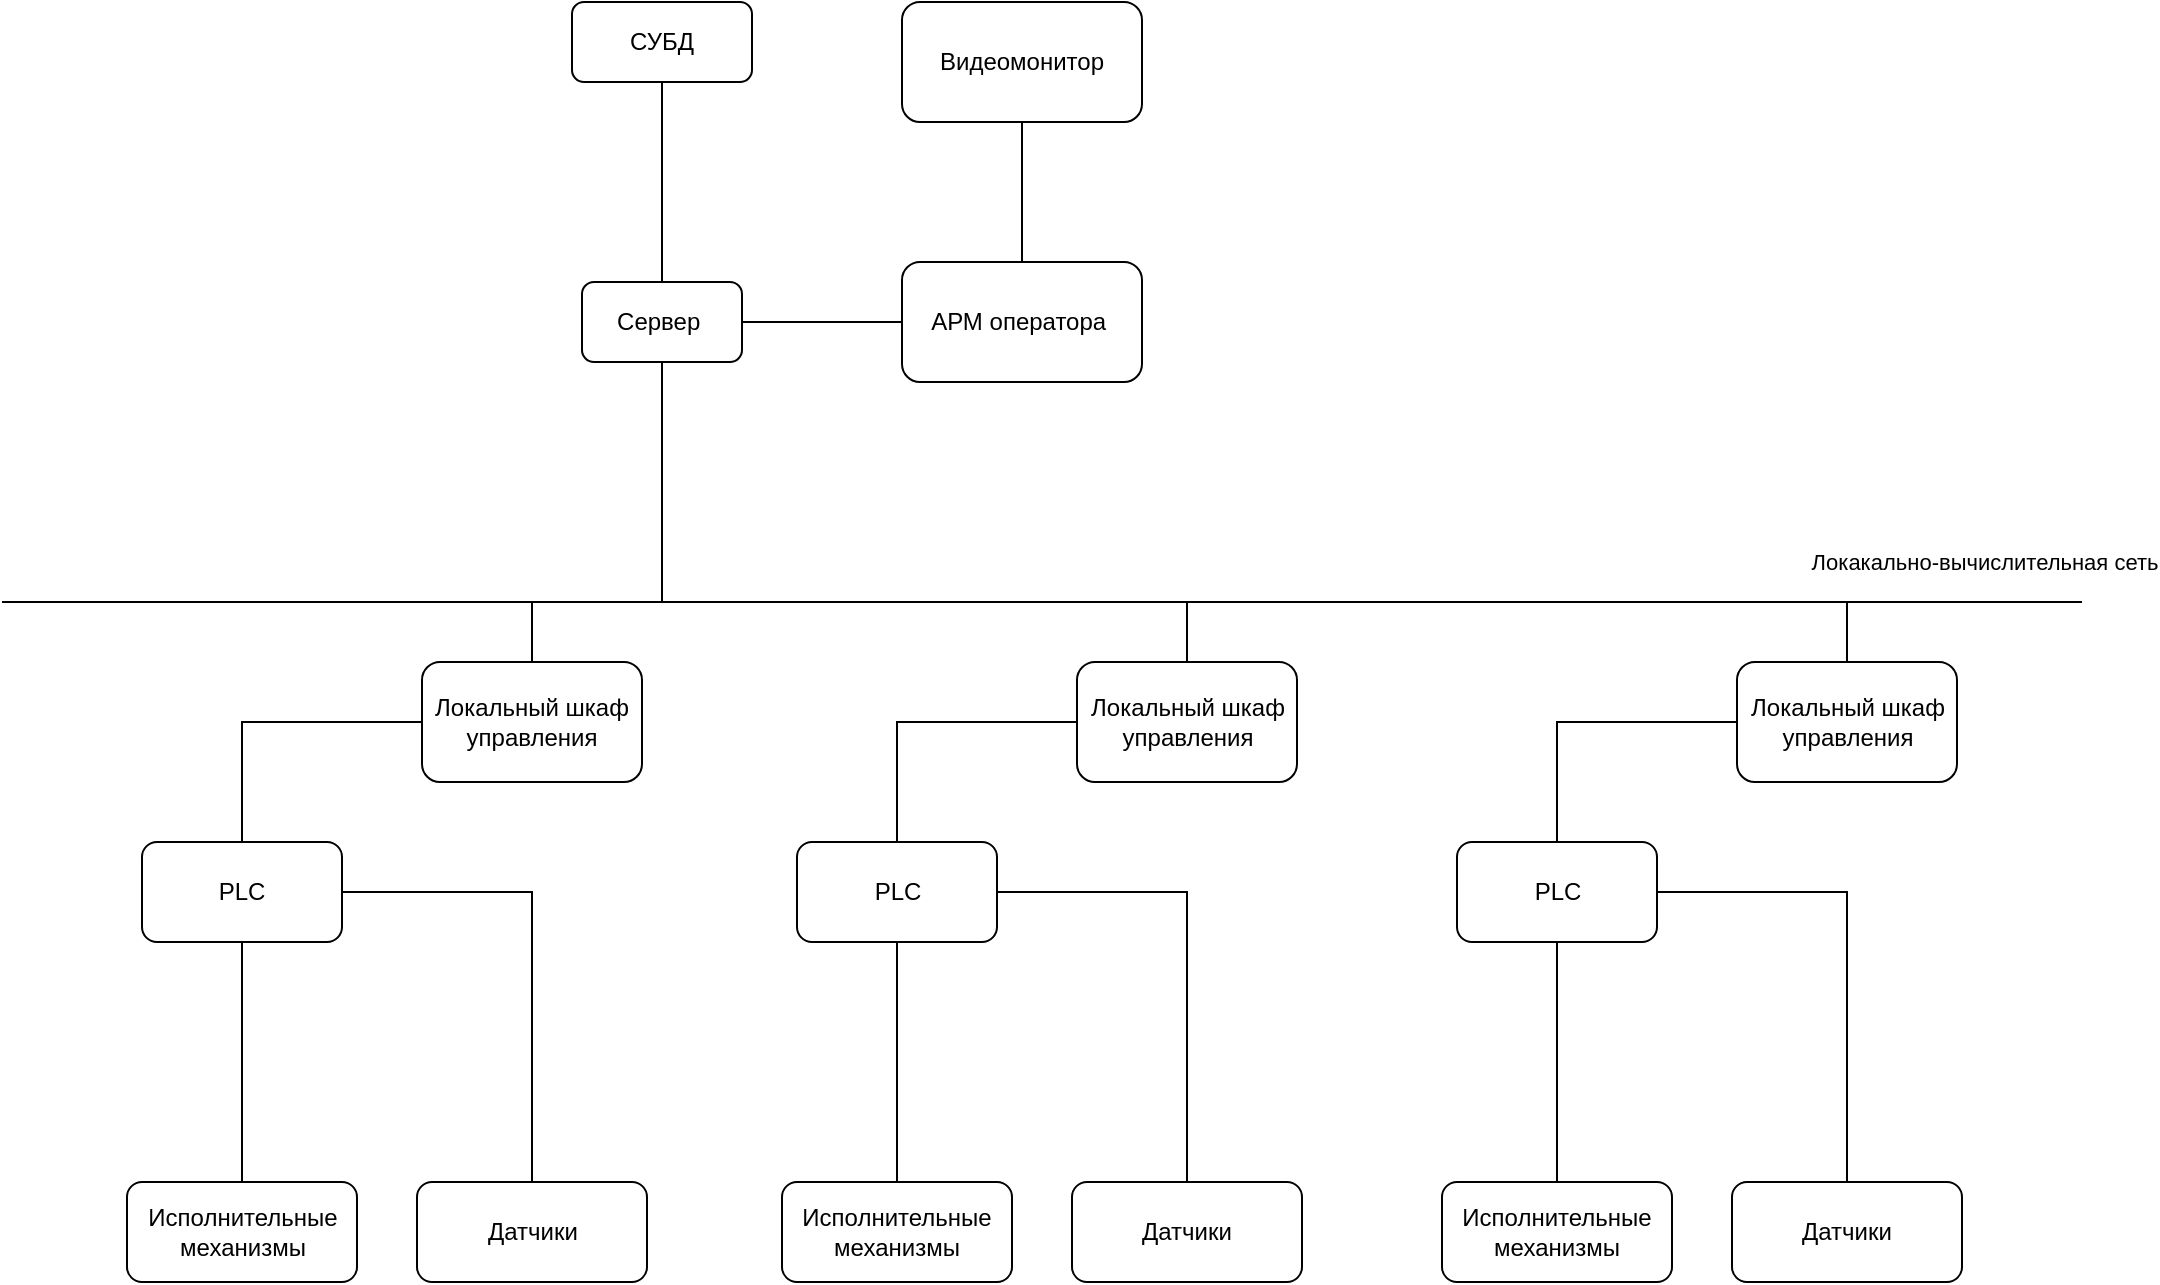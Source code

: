 <mxfile version="24.9.0">
  <diagram name="Страница — 1" id="bRGnwz66bWPC-IWh-9Fs">
    <mxGraphModel dx="1909" dy="1027" grid="1" gridSize="10" guides="1" tooltips="1" connect="1" arrows="1" fold="1" page="1" pageScale="1" pageWidth="1169" pageHeight="827" math="0" shadow="0">
      <root>
        <mxCell id="0" />
        <mxCell id="1" parent="0" />
        <mxCell id="SasF4vDyZKvNwNYj3_zn-50" style="edgeStyle=orthogonalEdgeStyle;rounded=0;orthogonalLoop=1;jettySize=auto;html=1;endArrow=none;endFill=0;" edge="1" parent="1" source="SasF4vDyZKvNwNYj3_zn-4" target="SasF4vDyZKvNwNYj3_zn-13">
          <mxGeometry relative="1" as="geometry" />
        </mxCell>
        <mxCell id="SasF4vDyZKvNwNYj3_zn-4" value="АРМ оператора&amp;nbsp;" style="rounded=1;whiteSpace=wrap;html=1;" vertex="1" parent="1">
          <mxGeometry x="500" y="250" width="120" height="60" as="geometry" />
        </mxCell>
        <mxCell id="SasF4vDyZKvNwNYj3_zn-46" style="edgeStyle=orthogonalEdgeStyle;rounded=0;orthogonalLoop=1;jettySize=auto;html=1;endArrow=none;endFill=0;" edge="1" parent="1" source="SasF4vDyZKvNwNYj3_zn-5">
          <mxGeometry relative="1" as="geometry">
            <mxPoint x="380" y="420.0" as="targetPoint" />
          </mxGeometry>
        </mxCell>
        <mxCell id="SasF4vDyZKvNwNYj3_zn-47" style="edgeStyle=orthogonalEdgeStyle;rounded=0;orthogonalLoop=1;jettySize=auto;html=1;entryX=0;entryY=0.5;entryDx=0;entryDy=0;endArrow=none;endFill=0;" edge="1" parent="1" source="SasF4vDyZKvNwNYj3_zn-5" target="SasF4vDyZKvNwNYj3_zn-4">
          <mxGeometry relative="1" as="geometry" />
        </mxCell>
        <mxCell id="SasF4vDyZKvNwNYj3_zn-51" style="edgeStyle=orthogonalEdgeStyle;rounded=0;orthogonalLoop=1;jettySize=auto;html=1;entryX=0.5;entryY=1;entryDx=0;entryDy=0;endArrow=none;endFill=0;" edge="1" parent="1" source="SasF4vDyZKvNwNYj3_zn-5" target="SasF4vDyZKvNwNYj3_zn-15">
          <mxGeometry relative="1" as="geometry" />
        </mxCell>
        <mxCell id="SasF4vDyZKvNwNYj3_zn-5" value="Сервер&amp;nbsp;" style="rounded=1;whiteSpace=wrap;html=1;" vertex="1" parent="1">
          <mxGeometry x="340" y="260" width="80" height="40" as="geometry" />
        </mxCell>
        <mxCell id="SasF4vDyZKvNwNYj3_zn-6" value="" style="endArrow=none;html=1;rounded=0;" edge="1" parent="1">
          <mxGeometry width="50" height="50" relative="1" as="geometry">
            <mxPoint x="50" y="420" as="sourcePoint" />
            <mxPoint x="1090" y="420" as="targetPoint" />
          </mxGeometry>
        </mxCell>
        <mxCell id="SasF4vDyZKvNwNYj3_zn-7" value="Локакально-вычислительная сеть" style="edgeLabel;html=1;align=center;verticalAlign=middle;resizable=0;points=[];" vertex="1" connectable="0" parent="SasF4vDyZKvNwNYj3_zn-6">
          <mxGeometry x="0.146" relative="1" as="geometry">
            <mxPoint x="395" y="-20" as="offset" />
          </mxGeometry>
        </mxCell>
        <mxCell id="SasF4vDyZKvNwNYj3_zn-10" value="Исполнительные механизмы" style="rounded=1;whiteSpace=wrap;html=1;" vertex="1" parent="1">
          <mxGeometry x="112.5" y="710" width="115" height="50" as="geometry" />
        </mxCell>
        <mxCell id="SasF4vDyZKvNwNYj3_zn-11" value="Датчики" style="rounded=1;whiteSpace=wrap;html=1;" vertex="1" parent="1">
          <mxGeometry x="257.5" y="710" width="115" height="50" as="geometry" />
        </mxCell>
        <mxCell id="SasF4vDyZKvNwNYj3_zn-27" style="edgeStyle=orthogonalEdgeStyle;rounded=0;orthogonalLoop=1;jettySize=auto;html=1;entryX=0.5;entryY=0;entryDx=0;entryDy=0;endArrow=none;endFill=0;" edge="1" parent="1" source="SasF4vDyZKvNwNYj3_zn-12" target="SasF4vDyZKvNwNYj3_zn-10">
          <mxGeometry relative="1" as="geometry" />
        </mxCell>
        <mxCell id="SasF4vDyZKvNwNYj3_zn-28" style="edgeStyle=orthogonalEdgeStyle;rounded=0;orthogonalLoop=1;jettySize=auto;html=1;entryX=0.5;entryY=0;entryDx=0;entryDy=0;endArrow=none;endFill=0;" edge="1" parent="1" source="SasF4vDyZKvNwNYj3_zn-12" target="SasF4vDyZKvNwNYj3_zn-11">
          <mxGeometry relative="1" as="geometry" />
        </mxCell>
        <mxCell id="SasF4vDyZKvNwNYj3_zn-12" value="PLC" style="rounded=1;whiteSpace=wrap;html=1;" vertex="1" parent="1">
          <mxGeometry x="120" y="540" width="100" height="50" as="geometry" />
        </mxCell>
        <mxCell id="SasF4vDyZKvNwNYj3_zn-13" value="Видеомонитор" style="rounded=1;whiteSpace=wrap;html=1;" vertex="1" parent="1">
          <mxGeometry x="500" y="120" width="120" height="60" as="geometry" />
        </mxCell>
        <mxCell id="SasF4vDyZKvNwNYj3_zn-21" style="edgeStyle=orthogonalEdgeStyle;rounded=0;orthogonalLoop=1;jettySize=auto;html=1;curved=0;endArrow=none;endFill=0;" edge="1" parent="1" source="SasF4vDyZKvNwNYj3_zn-14">
          <mxGeometry relative="1" as="geometry">
            <mxPoint x="315" y="420" as="targetPoint" />
          </mxGeometry>
        </mxCell>
        <mxCell id="SasF4vDyZKvNwNYj3_zn-25" style="edgeStyle=orthogonalEdgeStyle;rounded=0;orthogonalLoop=1;jettySize=auto;html=1;entryX=0.5;entryY=0;entryDx=0;entryDy=0;endArrow=none;endFill=0;" edge="1" parent="1" source="SasF4vDyZKvNwNYj3_zn-14" target="SasF4vDyZKvNwNYj3_zn-12">
          <mxGeometry relative="1" as="geometry" />
        </mxCell>
        <mxCell id="SasF4vDyZKvNwNYj3_zn-14" value="Локальный шкаф управления" style="rounded=1;whiteSpace=wrap;html=1;" vertex="1" parent="1">
          <mxGeometry x="260" y="450" width="110" height="60" as="geometry" />
        </mxCell>
        <mxCell id="SasF4vDyZKvNwNYj3_zn-15" value="СУБД" style="rounded=1;whiteSpace=wrap;html=1;" vertex="1" parent="1">
          <mxGeometry x="335" y="120" width="90" height="40" as="geometry" />
        </mxCell>
        <mxCell id="SasF4vDyZKvNwNYj3_zn-29" value="Исполнительные механизмы" style="rounded=1;whiteSpace=wrap;html=1;" vertex="1" parent="1">
          <mxGeometry x="440" y="710" width="115" height="50" as="geometry" />
        </mxCell>
        <mxCell id="SasF4vDyZKvNwNYj3_zn-30" value="Датчики" style="rounded=1;whiteSpace=wrap;html=1;" vertex="1" parent="1">
          <mxGeometry x="585" y="710" width="115" height="50" as="geometry" />
        </mxCell>
        <mxCell id="SasF4vDyZKvNwNYj3_zn-31" style="edgeStyle=orthogonalEdgeStyle;rounded=0;orthogonalLoop=1;jettySize=auto;html=1;entryX=0.5;entryY=0;entryDx=0;entryDy=0;endArrow=none;endFill=0;" edge="1" parent="1" source="SasF4vDyZKvNwNYj3_zn-33" target="SasF4vDyZKvNwNYj3_zn-29">
          <mxGeometry relative="1" as="geometry" />
        </mxCell>
        <mxCell id="SasF4vDyZKvNwNYj3_zn-32" style="edgeStyle=orthogonalEdgeStyle;rounded=0;orthogonalLoop=1;jettySize=auto;html=1;entryX=0.5;entryY=0;entryDx=0;entryDy=0;endArrow=none;endFill=0;" edge="1" parent="1" source="SasF4vDyZKvNwNYj3_zn-33" target="SasF4vDyZKvNwNYj3_zn-30">
          <mxGeometry relative="1" as="geometry" />
        </mxCell>
        <mxCell id="SasF4vDyZKvNwNYj3_zn-33" value="PLC" style="rounded=1;whiteSpace=wrap;html=1;" vertex="1" parent="1">
          <mxGeometry x="447.5" y="540" width="100" height="50" as="geometry" />
        </mxCell>
        <mxCell id="SasF4vDyZKvNwNYj3_zn-34" style="edgeStyle=orthogonalEdgeStyle;rounded=0;orthogonalLoop=1;jettySize=auto;html=1;curved=0;endArrow=none;endFill=0;" edge="1" parent="1" source="SasF4vDyZKvNwNYj3_zn-36">
          <mxGeometry relative="1" as="geometry">
            <mxPoint x="642.5" y="420" as="targetPoint" />
          </mxGeometry>
        </mxCell>
        <mxCell id="SasF4vDyZKvNwNYj3_zn-35" style="edgeStyle=orthogonalEdgeStyle;rounded=0;orthogonalLoop=1;jettySize=auto;html=1;entryX=0.5;entryY=0;entryDx=0;entryDy=0;endArrow=none;endFill=0;" edge="1" parent="1" source="SasF4vDyZKvNwNYj3_zn-36" target="SasF4vDyZKvNwNYj3_zn-33">
          <mxGeometry relative="1" as="geometry" />
        </mxCell>
        <mxCell id="SasF4vDyZKvNwNYj3_zn-36" value="Локальный шкаф управления" style="rounded=1;whiteSpace=wrap;html=1;" vertex="1" parent="1">
          <mxGeometry x="587.5" y="450" width="110" height="60" as="geometry" />
        </mxCell>
        <mxCell id="SasF4vDyZKvNwNYj3_zn-37" value="Исполнительные механизмы" style="rounded=1;whiteSpace=wrap;html=1;" vertex="1" parent="1">
          <mxGeometry x="770" y="710" width="115" height="50" as="geometry" />
        </mxCell>
        <mxCell id="SasF4vDyZKvNwNYj3_zn-38" value="Датчики" style="rounded=1;whiteSpace=wrap;html=1;" vertex="1" parent="1">
          <mxGeometry x="915" y="710" width="115" height="50" as="geometry" />
        </mxCell>
        <mxCell id="SasF4vDyZKvNwNYj3_zn-39" style="edgeStyle=orthogonalEdgeStyle;rounded=0;orthogonalLoop=1;jettySize=auto;html=1;entryX=0.5;entryY=0;entryDx=0;entryDy=0;endArrow=none;endFill=0;" edge="1" parent="1" source="SasF4vDyZKvNwNYj3_zn-41" target="SasF4vDyZKvNwNYj3_zn-37">
          <mxGeometry relative="1" as="geometry" />
        </mxCell>
        <mxCell id="SasF4vDyZKvNwNYj3_zn-40" style="edgeStyle=orthogonalEdgeStyle;rounded=0;orthogonalLoop=1;jettySize=auto;html=1;entryX=0.5;entryY=0;entryDx=0;entryDy=0;endArrow=none;endFill=0;" edge="1" parent="1" source="SasF4vDyZKvNwNYj3_zn-41" target="SasF4vDyZKvNwNYj3_zn-38">
          <mxGeometry relative="1" as="geometry" />
        </mxCell>
        <mxCell id="SasF4vDyZKvNwNYj3_zn-41" value="PLC" style="rounded=1;whiteSpace=wrap;html=1;" vertex="1" parent="1">
          <mxGeometry x="777.5" y="540" width="100" height="50" as="geometry" />
        </mxCell>
        <mxCell id="SasF4vDyZKvNwNYj3_zn-42" style="edgeStyle=orthogonalEdgeStyle;rounded=0;orthogonalLoop=1;jettySize=auto;html=1;curved=0;endArrow=none;endFill=0;" edge="1" parent="1" source="SasF4vDyZKvNwNYj3_zn-44">
          <mxGeometry relative="1" as="geometry">
            <mxPoint x="972.5" y="420" as="targetPoint" />
          </mxGeometry>
        </mxCell>
        <mxCell id="SasF4vDyZKvNwNYj3_zn-43" style="edgeStyle=orthogonalEdgeStyle;rounded=0;orthogonalLoop=1;jettySize=auto;html=1;entryX=0.5;entryY=0;entryDx=0;entryDy=0;endArrow=none;endFill=0;" edge="1" parent="1" source="SasF4vDyZKvNwNYj3_zn-44" target="SasF4vDyZKvNwNYj3_zn-41">
          <mxGeometry relative="1" as="geometry" />
        </mxCell>
        <mxCell id="SasF4vDyZKvNwNYj3_zn-44" value="Локальный шкаф управления" style="rounded=1;whiteSpace=wrap;html=1;" vertex="1" parent="1">
          <mxGeometry x="917.5" y="450" width="110" height="60" as="geometry" />
        </mxCell>
      </root>
    </mxGraphModel>
  </diagram>
</mxfile>
